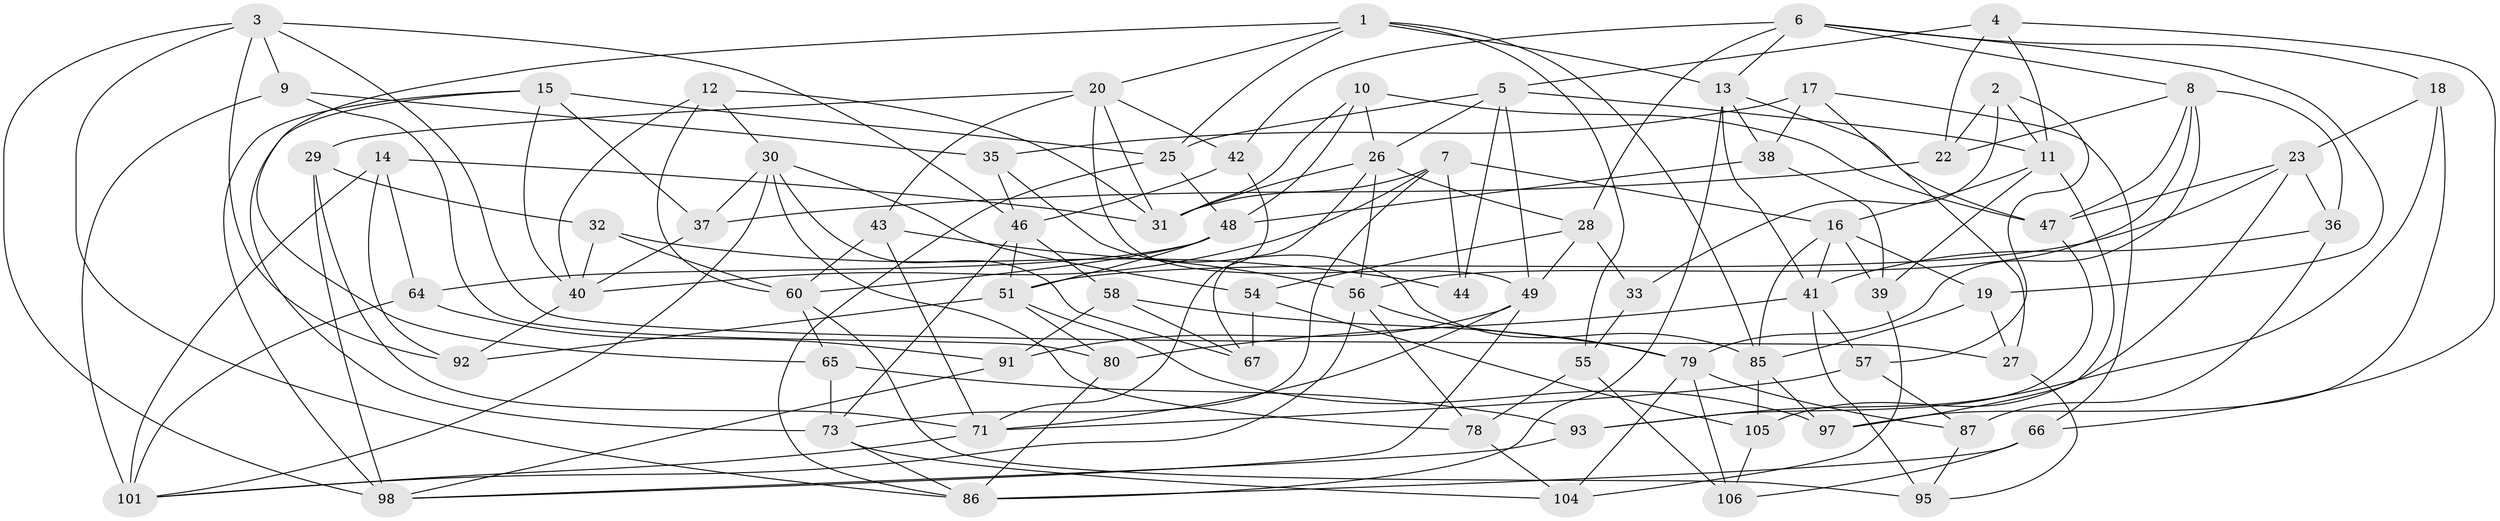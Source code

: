 // original degree distribution, {4: 1.0}
// Generated by graph-tools (version 1.1) at 2025/11/02/27/25 16:11:42]
// undirected, 74 vertices, 177 edges
graph export_dot {
graph [start="1"]
  node [color=gray90,style=filled];
  1 [super="+24"];
  2;
  3 [super="+59"];
  4;
  5 [super="+75"];
  6 [super="+69"];
  7 [super="+61"];
  8 [super="+63"];
  9;
  10;
  11 [super="+52"];
  12;
  13 [super="+77"];
  14;
  15 [super="+21"];
  16 [super="+83"];
  17;
  18;
  19;
  20 [super="+72"];
  22;
  23 [super="+62"];
  25 [super="+45"];
  26 [super="+94"];
  27;
  28 [super="+70"];
  29;
  30 [super="+50"];
  31 [super="+34"];
  32;
  33;
  35;
  36;
  37;
  38;
  39;
  40 [super="+53"];
  41 [super="+84"];
  42;
  43;
  44;
  46 [super="+81"];
  47 [super="+100"];
  48 [super="+68"];
  49 [super="+96"];
  51 [super="+74"];
  54;
  55;
  56 [super="+82"];
  57;
  58;
  60 [super="+90"];
  64;
  65;
  66;
  67;
  71 [super="+76"];
  73 [super="+107"];
  78;
  79 [super="+89"];
  80;
  85 [super="+88"];
  86 [super="+99"];
  87;
  91;
  92;
  93;
  95;
  97;
  98 [super="+102"];
  101 [super="+103"];
  104;
  105;
  106;
  1 -- 25;
  1 -- 65;
  1 -- 20;
  1 -- 55;
  1 -- 85;
  1 -- 13;
  2 -- 33;
  2 -- 22;
  2 -- 57;
  2 -- 11;
  3 -- 27;
  3 -- 86;
  3 -- 9;
  3 -- 92;
  3 -- 98;
  3 -- 46;
  4 -- 22;
  4 -- 11;
  4 -- 66;
  4 -- 5;
  5 -- 11;
  5 -- 44;
  5 -- 26;
  5 -- 25;
  5 -- 49;
  6 -- 18;
  6 -- 8;
  6 -- 42;
  6 -- 19;
  6 -- 28;
  6 -- 13;
  7 -- 16;
  7 -- 31;
  7 -- 44 [weight=2];
  7 -- 40;
  7 -- 73;
  8 -- 47;
  8 -- 56;
  8 -- 36;
  8 -- 22;
  8 -- 79;
  9 -- 35;
  9 -- 80;
  9 -- 101;
  10 -- 48;
  10 -- 26;
  10 -- 47;
  10 -- 31;
  11 -- 39;
  11 -- 16;
  11 -- 97;
  12 -- 30;
  12 -- 31;
  12 -- 60;
  12 -- 40;
  13 -- 38;
  13 -- 86;
  13 -- 41;
  13 -- 47;
  14 -- 101;
  14 -- 31;
  14 -- 64;
  14 -- 92;
  15 -- 40;
  15 -- 25 [weight=2];
  15 -- 98;
  15 -- 37;
  15 -- 73;
  16 -- 39;
  16 -- 41;
  16 -- 19;
  16 -- 85;
  17 -- 27;
  17 -- 66;
  17 -- 35;
  17 -- 38;
  18 -- 93;
  18 -- 97;
  18 -- 23;
  19 -- 85;
  19 -- 27;
  20 -- 29;
  20 -- 43;
  20 -- 42;
  20 -- 49;
  20 -- 31;
  22 -- 37;
  23 -- 47 [weight=2];
  23 -- 105;
  23 -- 51;
  23 -- 36;
  25 -- 86;
  25 -- 48;
  26 -- 67;
  26 -- 31;
  26 -- 56;
  26 -- 28;
  27 -- 95;
  28 -- 54;
  28 -- 33 [weight=2];
  28 -- 49;
  29 -- 32;
  29 -- 98;
  29 -- 71;
  30 -- 67;
  30 -- 37;
  30 -- 54;
  30 -- 78;
  30 -- 101;
  32 -- 60;
  32 -- 44;
  32 -- 40;
  33 -- 55;
  35 -- 46;
  35 -- 85;
  36 -- 41;
  36 -- 87;
  37 -- 40;
  38 -- 39;
  38 -- 48;
  39 -- 104;
  40 -- 92;
  41 -- 57;
  41 -- 80;
  41 -- 95;
  42 -- 46;
  42 -- 71;
  43 -- 56;
  43 -- 60;
  43 -- 71;
  46 -- 58;
  46 -- 73;
  46 -- 51;
  47 -- 93;
  48 -- 64;
  48 -- 60;
  48 -- 51;
  49 -- 98;
  49 -- 71;
  49 -- 91;
  51 -- 97;
  51 -- 92;
  51 -- 80;
  54 -- 105;
  54 -- 67;
  55 -- 78;
  55 -- 106;
  56 -- 101;
  56 -- 79;
  56 -- 78;
  57 -- 71;
  57 -- 87;
  58 -- 91;
  58 -- 67;
  58 -- 79;
  60 -- 65;
  60 -- 95;
  64 -- 91;
  64 -- 101;
  65 -- 93;
  65 -- 73;
  66 -- 86;
  66 -- 106;
  71 -- 101;
  73 -- 104;
  73 -- 86;
  78 -- 104;
  79 -- 104;
  79 -- 106;
  79 -- 87;
  80 -- 86;
  85 -- 105;
  85 -- 97;
  87 -- 95;
  91 -- 98;
  93 -- 98;
  105 -- 106;
}
